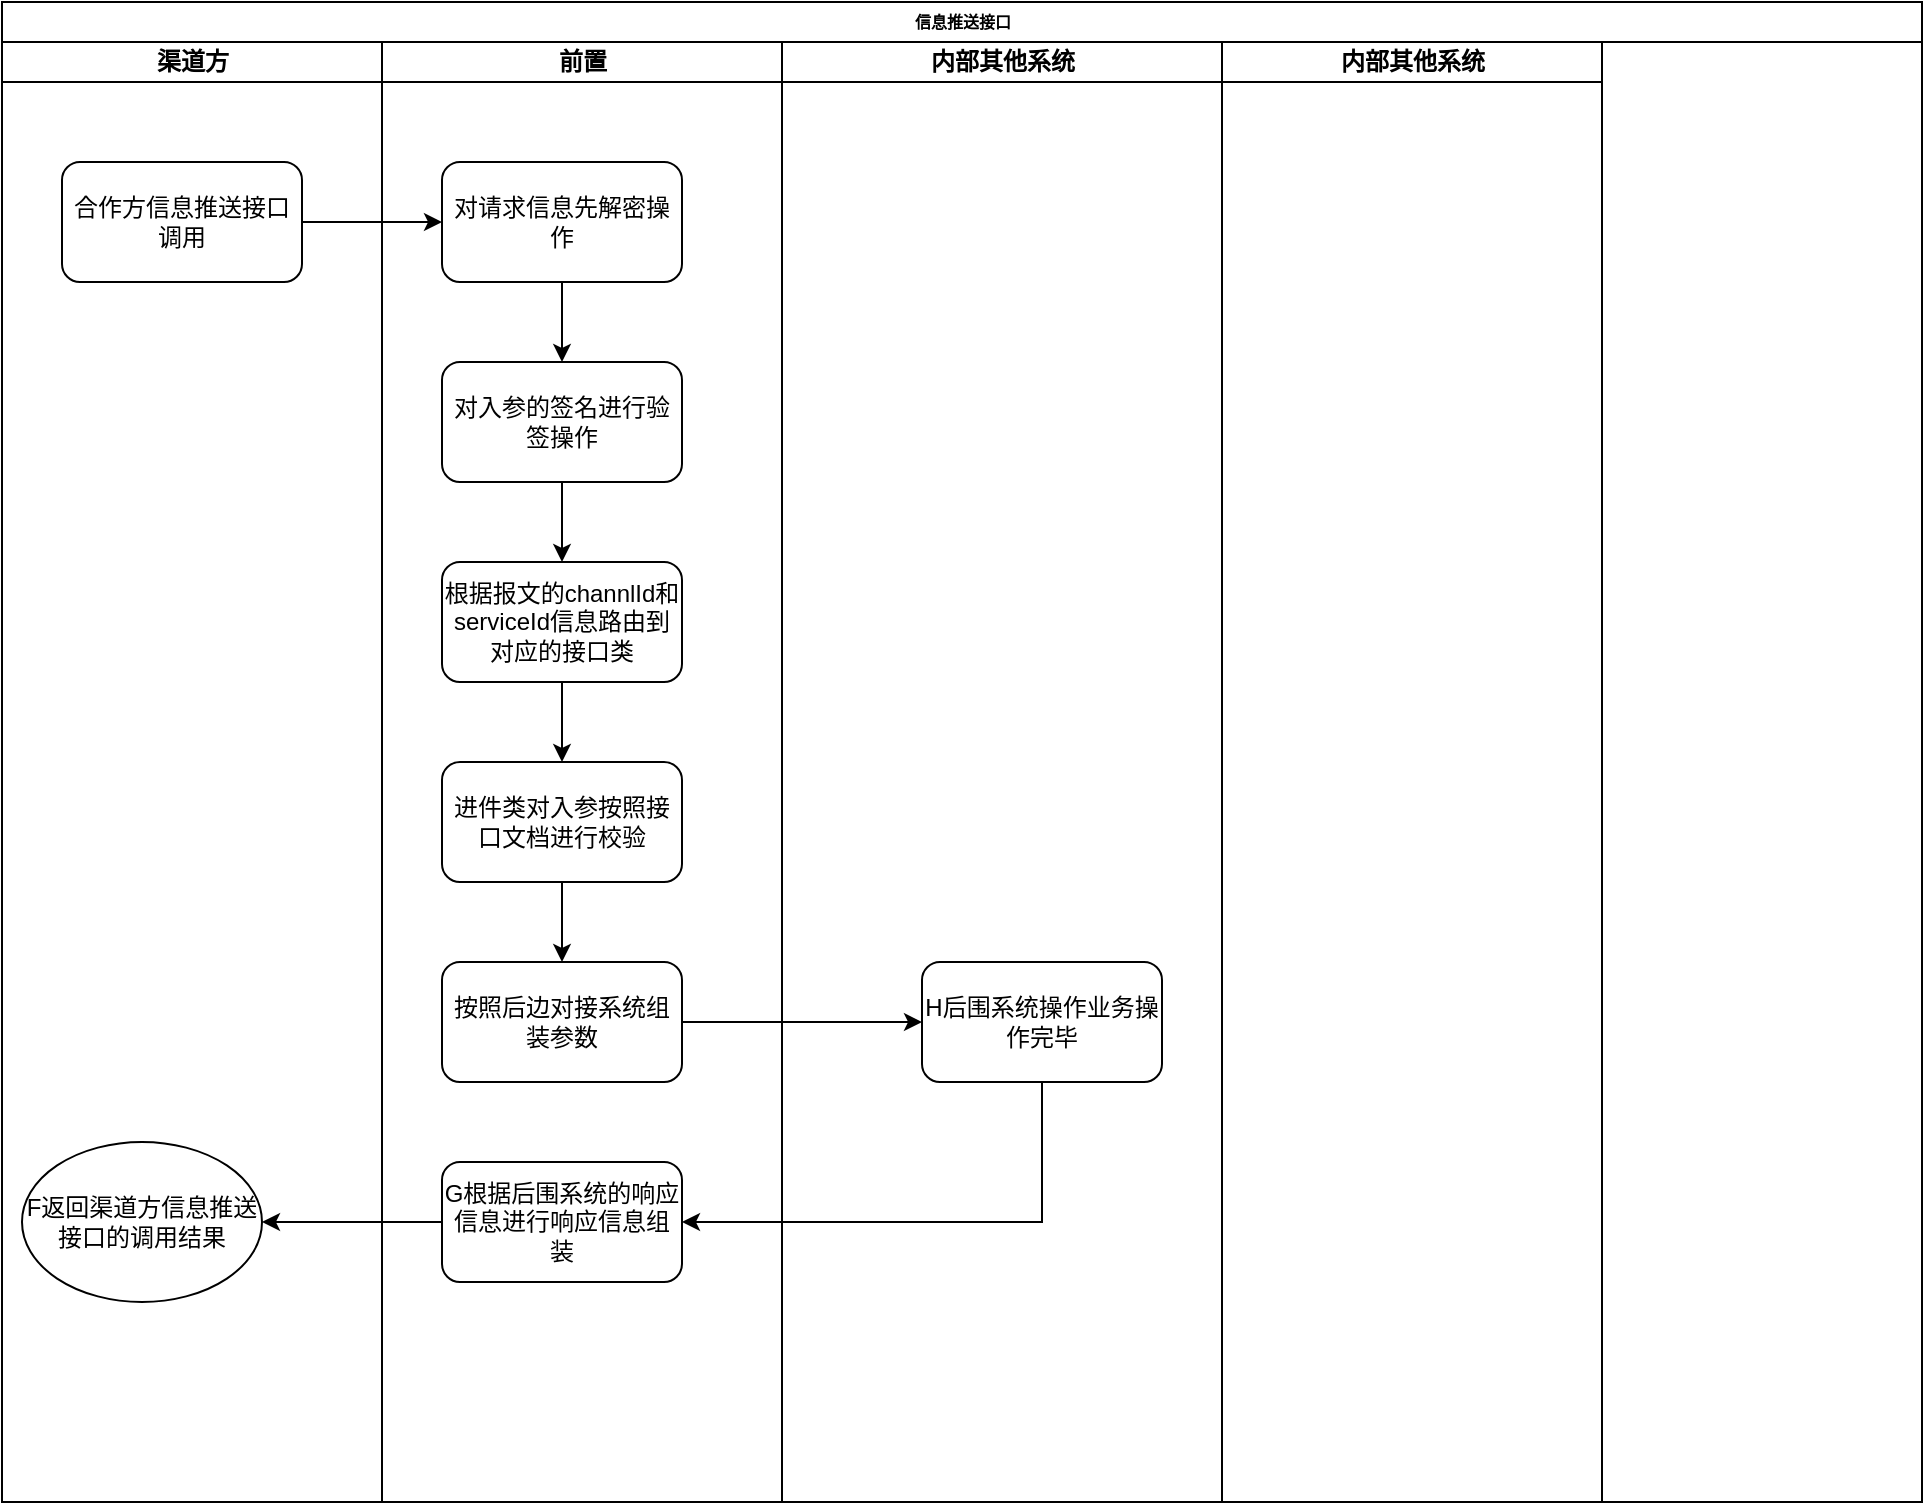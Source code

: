 <mxfile version="13.10.5" type="github">
  <diagram name="Page-1" id="74e2e168-ea6b-b213-b513-2b3c1d86103e">
    <mxGraphModel dx="770" dy="784" grid="1" gridSize="10" guides="1" tooltips="1" connect="1" arrows="1" fold="1" page="1" pageScale="1" pageWidth="1100" pageHeight="850" background="#ffffff" math="0" shadow="0">
      <root>
        <mxCell id="0" />
        <mxCell id="1" parent="0" />
        <mxCell id="77e6c97f196da883-1" value="&lt;font style=&quot;vertical-align: inherit&quot;&gt;&lt;font style=&quot;vertical-align: inherit&quot;&gt;信息推送接口&lt;/font&gt;&lt;/font&gt;" style="swimlane;html=1;childLayout=stackLayout;startSize=20;rounded=0;shadow=0;labelBackgroundColor=none;strokeWidth=1;fontFamily=Verdana;fontSize=8;align=center;" parent="1" vertex="1">
          <mxGeometry x="70" y="40" width="960" height="750" as="geometry" />
        </mxCell>
        <mxCell id="77e6c97f196da883-2" value="&lt;font style=&quot;vertical-align: inherit&quot;&gt;&lt;font style=&quot;vertical-align: inherit&quot;&gt;渠道方&lt;/font&gt;&lt;/font&gt;" style="swimlane;html=1;startSize=20;" parent="77e6c97f196da883-1" vertex="1">
          <mxGeometry y="20" width="190" height="730" as="geometry" />
        </mxCell>
        <mxCell id="DQRGQ11_yDVwqzeodg06-1" value="&lt;font style=&quot;vertical-align: inherit&quot;&gt;&lt;font style=&quot;vertical-align: inherit&quot;&gt;&lt;font style=&quot;vertical-align: inherit&quot;&gt;&lt;font style=&quot;vertical-align: inherit&quot;&gt;&lt;font style=&quot;vertical-align: inherit&quot;&gt;&lt;font style=&quot;vertical-align: inherit&quot;&gt;&lt;font style=&quot;vertical-align: inherit&quot;&gt;&lt;font style=&quot;vertical-align: inherit&quot;&gt;&lt;font style=&quot;vertical-align: inherit&quot;&gt;&lt;font style=&quot;vertical-align: inherit&quot;&gt;合作方信息推送接口调用&lt;/font&gt;&lt;/font&gt;&lt;/font&gt;&lt;/font&gt;&lt;/font&gt;&lt;/font&gt;&lt;/font&gt;&lt;/font&gt;&lt;/font&gt;&lt;/font&gt;" style="rounded=1;whiteSpace=wrap;html=1;" vertex="1" parent="77e6c97f196da883-2">
          <mxGeometry x="30" y="60" width="120" height="60" as="geometry" />
        </mxCell>
        <mxCell id="DQRGQ11_yDVwqzeodg06-19" value="&lt;font style=&quot;vertical-align: inherit&quot;&gt;&lt;font style=&quot;vertical-align: inherit&quot;&gt;F返回渠道方信息推送接口的调用结果&lt;/font&gt;&lt;/font&gt;" style="ellipse;whiteSpace=wrap;html=1;rounded=1;" vertex="1" parent="77e6c97f196da883-2">
          <mxGeometry x="10" y="550" width="120" height="80" as="geometry" />
        </mxCell>
        <mxCell id="77e6c97f196da883-3" value="&lt;font style=&quot;vertical-align: inherit&quot;&gt;&lt;font style=&quot;vertical-align: inherit&quot;&gt;前置&lt;/font&gt;&lt;/font&gt;" style="swimlane;html=1;startSize=20;" parent="77e6c97f196da883-1" vertex="1">
          <mxGeometry x="190" y="20" width="200" height="730" as="geometry" />
        </mxCell>
        <mxCell id="DQRGQ11_yDVwqzeodg06-2" value="&lt;font style=&quot;vertical-align: inherit&quot;&gt;&lt;font style=&quot;vertical-align: inherit&quot;&gt;对请求信息先解密操作&lt;/font&gt;&lt;/font&gt;" style="rounded=1;whiteSpace=wrap;html=1;" vertex="1" parent="77e6c97f196da883-3">
          <mxGeometry x="30" y="60" width="120" height="60" as="geometry" />
        </mxCell>
        <mxCell id="DQRGQ11_yDVwqzeodg06-4" value="&lt;font style=&quot;vertical-align: inherit&quot;&gt;&lt;font style=&quot;vertical-align: inherit&quot;&gt;对入参的签名进行验签操作&lt;/font&gt;&lt;/font&gt;" style="whiteSpace=wrap;html=1;rounded=1;" vertex="1" parent="77e6c97f196da883-3">
          <mxGeometry x="30" y="160" width="120" height="60" as="geometry" />
        </mxCell>
        <mxCell id="DQRGQ11_yDVwqzeodg06-5" value="" style="edgeStyle=orthogonalEdgeStyle;rounded=0;orthogonalLoop=1;jettySize=auto;html=1;" edge="1" parent="77e6c97f196da883-3" source="DQRGQ11_yDVwqzeodg06-2" target="DQRGQ11_yDVwqzeodg06-4">
          <mxGeometry relative="1" as="geometry" />
        </mxCell>
        <mxCell id="DQRGQ11_yDVwqzeodg06-6" value="&lt;font style=&quot;vertical-align: inherit&quot;&gt;&lt;font style=&quot;vertical-align: inherit&quot;&gt;根据报文的channlId和serviceId信息路由到对应的接口类&lt;/font&gt;&lt;/font&gt;" style="whiteSpace=wrap;html=1;rounded=1;" vertex="1" parent="77e6c97f196da883-3">
          <mxGeometry x="30" y="260" width="120" height="60" as="geometry" />
        </mxCell>
        <mxCell id="DQRGQ11_yDVwqzeodg06-7" value="" style="edgeStyle=orthogonalEdgeStyle;rounded=0;orthogonalLoop=1;jettySize=auto;html=1;" edge="1" parent="77e6c97f196da883-3" source="DQRGQ11_yDVwqzeodg06-4" target="DQRGQ11_yDVwqzeodg06-6">
          <mxGeometry relative="1" as="geometry" />
        </mxCell>
        <mxCell id="DQRGQ11_yDVwqzeodg06-8" value="&lt;font style=&quot;vertical-align: inherit&quot;&gt;&lt;font style=&quot;vertical-align: inherit&quot;&gt;进件类对入参按照接口文档进行校验&lt;/font&gt;&lt;/font&gt;" style="whiteSpace=wrap;html=1;rounded=1;" vertex="1" parent="77e6c97f196da883-3">
          <mxGeometry x="30" y="360" width="120" height="60" as="geometry" />
        </mxCell>
        <mxCell id="DQRGQ11_yDVwqzeodg06-9" value="" style="edgeStyle=orthogonalEdgeStyle;rounded=0;orthogonalLoop=1;jettySize=auto;html=1;" edge="1" parent="77e6c97f196da883-3" source="DQRGQ11_yDVwqzeodg06-6" target="DQRGQ11_yDVwqzeodg06-8">
          <mxGeometry relative="1" as="geometry" />
        </mxCell>
        <mxCell id="DQRGQ11_yDVwqzeodg06-10" value="&lt;font style=&quot;vertical-align: inherit&quot;&gt;&lt;font style=&quot;vertical-align: inherit&quot;&gt;按照后边对接系统组装参数&lt;/font&gt;&lt;/font&gt;" style="whiteSpace=wrap;html=1;rounded=1;" vertex="1" parent="77e6c97f196da883-3">
          <mxGeometry x="30" y="460" width="120" height="60" as="geometry" />
        </mxCell>
        <mxCell id="DQRGQ11_yDVwqzeodg06-11" value="" style="edgeStyle=orthogonalEdgeStyle;rounded=0;orthogonalLoop=1;jettySize=auto;html=1;" edge="1" parent="77e6c97f196da883-3" source="DQRGQ11_yDVwqzeodg06-8" target="DQRGQ11_yDVwqzeodg06-10">
          <mxGeometry relative="1" as="geometry" />
        </mxCell>
        <mxCell id="DQRGQ11_yDVwqzeodg06-17" value="&lt;font style=&quot;vertical-align: inherit&quot;&gt;&lt;font style=&quot;vertical-align: inherit&quot;&gt;G根据后围系统的响应信息进行响应信息组装&lt;/font&gt;&lt;/font&gt;" style="rounded=1;whiteSpace=wrap;html=1;" vertex="1" parent="77e6c97f196da883-3">
          <mxGeometry x="30" y="560" width="120" height="60" as="geometry" />
        </mxCell>
        <mxCell id="77e6c97f196da883-4" value="&lt;font style=&quot;vertical-align: inherit&quot;&gt;&lt;font style=&quot;vertical-align: inherit&quot;&gt;内部其他系统&lt;/font&gt;&lt;/font&gt;" style="swimlane;html=1;startSize=20;" parent="77e6c97f196da883-1" vertex="1">
          <mxGeometry x="390" y="20" width="220" height="730" as="geometry" />
        </mxCell>
        <mxCell id="DQRGQ11_yDVwqzeodg06-12" value="&lt;font style=&quot;vertical-align: inherit&quot;&gt;&lt;font style=&quot;vertical-align: inherit&quot;&gt;H后围系统操作业务操作完毕&lt;/font&gt;&lt;/font&gt;" style="whiteSpace=wrap;html=1;rounded=1;" vertex="1" parent="77e6c97f196da883-4">
          <mxGeometry x="70" y="460" width="120" height="60" as="geometry" />
        </mxCell>
        <mxCell id="DQRGQ11_yDVwqzeodg06-15" value="&lt;font style=&quot;vertical-align: inherit&quot;&gt;&lt;font style=&quot;vertical-align: inherit&quot;&gt;内部其他系统&lt;/font&gt;&lt;/font&gt;" style="swimlane;html=1;startSize=20;" vertex="1" parent="77e6c97f196da883-1">
          <mxGeometry x="610" y="20" width="190" height="730" as="geometry" />
        </mxCell>
        <mxCell id="DQRGQ11_yDVwqzeodg06-3" style="edgeStyle=orthogonalEdgeStyle;rounded=0;orthogonalLoop=1;jettySize=auto;html=1;exitX=1;exitY=0.5;exitDx=0;exitDy=0;entryX=0;entryY=0.5;entryDx=0;entryDy=0;" edge="1" parent="77e6c97f196da883-1" source="DQRGQ11_yDVwqzeodg06-1" target="DQRGQ11_yDVwqzeodg06-2">
          <mxGeometry relative="1" as="geometry" />
        </mxCell>
        <mxCell id="DQRGQ11_yDVwqzeodg06-13" value="" style="edgeStyle=orthogonalEdgeStyle;rounded=0;orthogonalLoop=1;jettySize=auto;html=1;" edge="1" parent="77e6c97f196da883-1" source="DQRGQ11_yDVwqzeodg06-10" target="DQRGQ11_yDVwqzeodg06-12">
          <mxGeometry relative="1" as="geometry" />
        </mxCell>
        <mxCell id="DQRGQ11_yDVwqzeodg06-18" style="edgeStyle=orthogonalEdgeStyle;rounded=0;orthogonalLoop=1;jettySize=auto;html=1;exitX=0.5;exitY=1;exitDx=0;exitDy=0;entryX=1;entryY=0.5;entryDx=0;entryDy=0;" edge="1" parent="77e6c97f196da883-1" source="DQRGQ11_yDVwqzeodg06-12" target="DQRGQ11_yDVwqzeodg06-17">
          <mxGeometry relative="1" as="geometry" />
        </mxCell>
        <mxCell id="DQRGQ11_yDVwqzeodg06-20" value="" style="edgeStyle=orthogonalEdgeStyle;rounded=0;orthogonalLoop=1;jettySize=auto;html=1;" edge="1" parent="77e6c97f196da883-1" source="DQRGQ11_yDVwqzeodg06-17" target="DQRGQ11_yDVwqzeodg06-19">
          <mxGeometry relative="1" as="geometry" />
        </mxCell>
      </root>
    </mxGraphModel>
  </diagram>
</mxfile>
